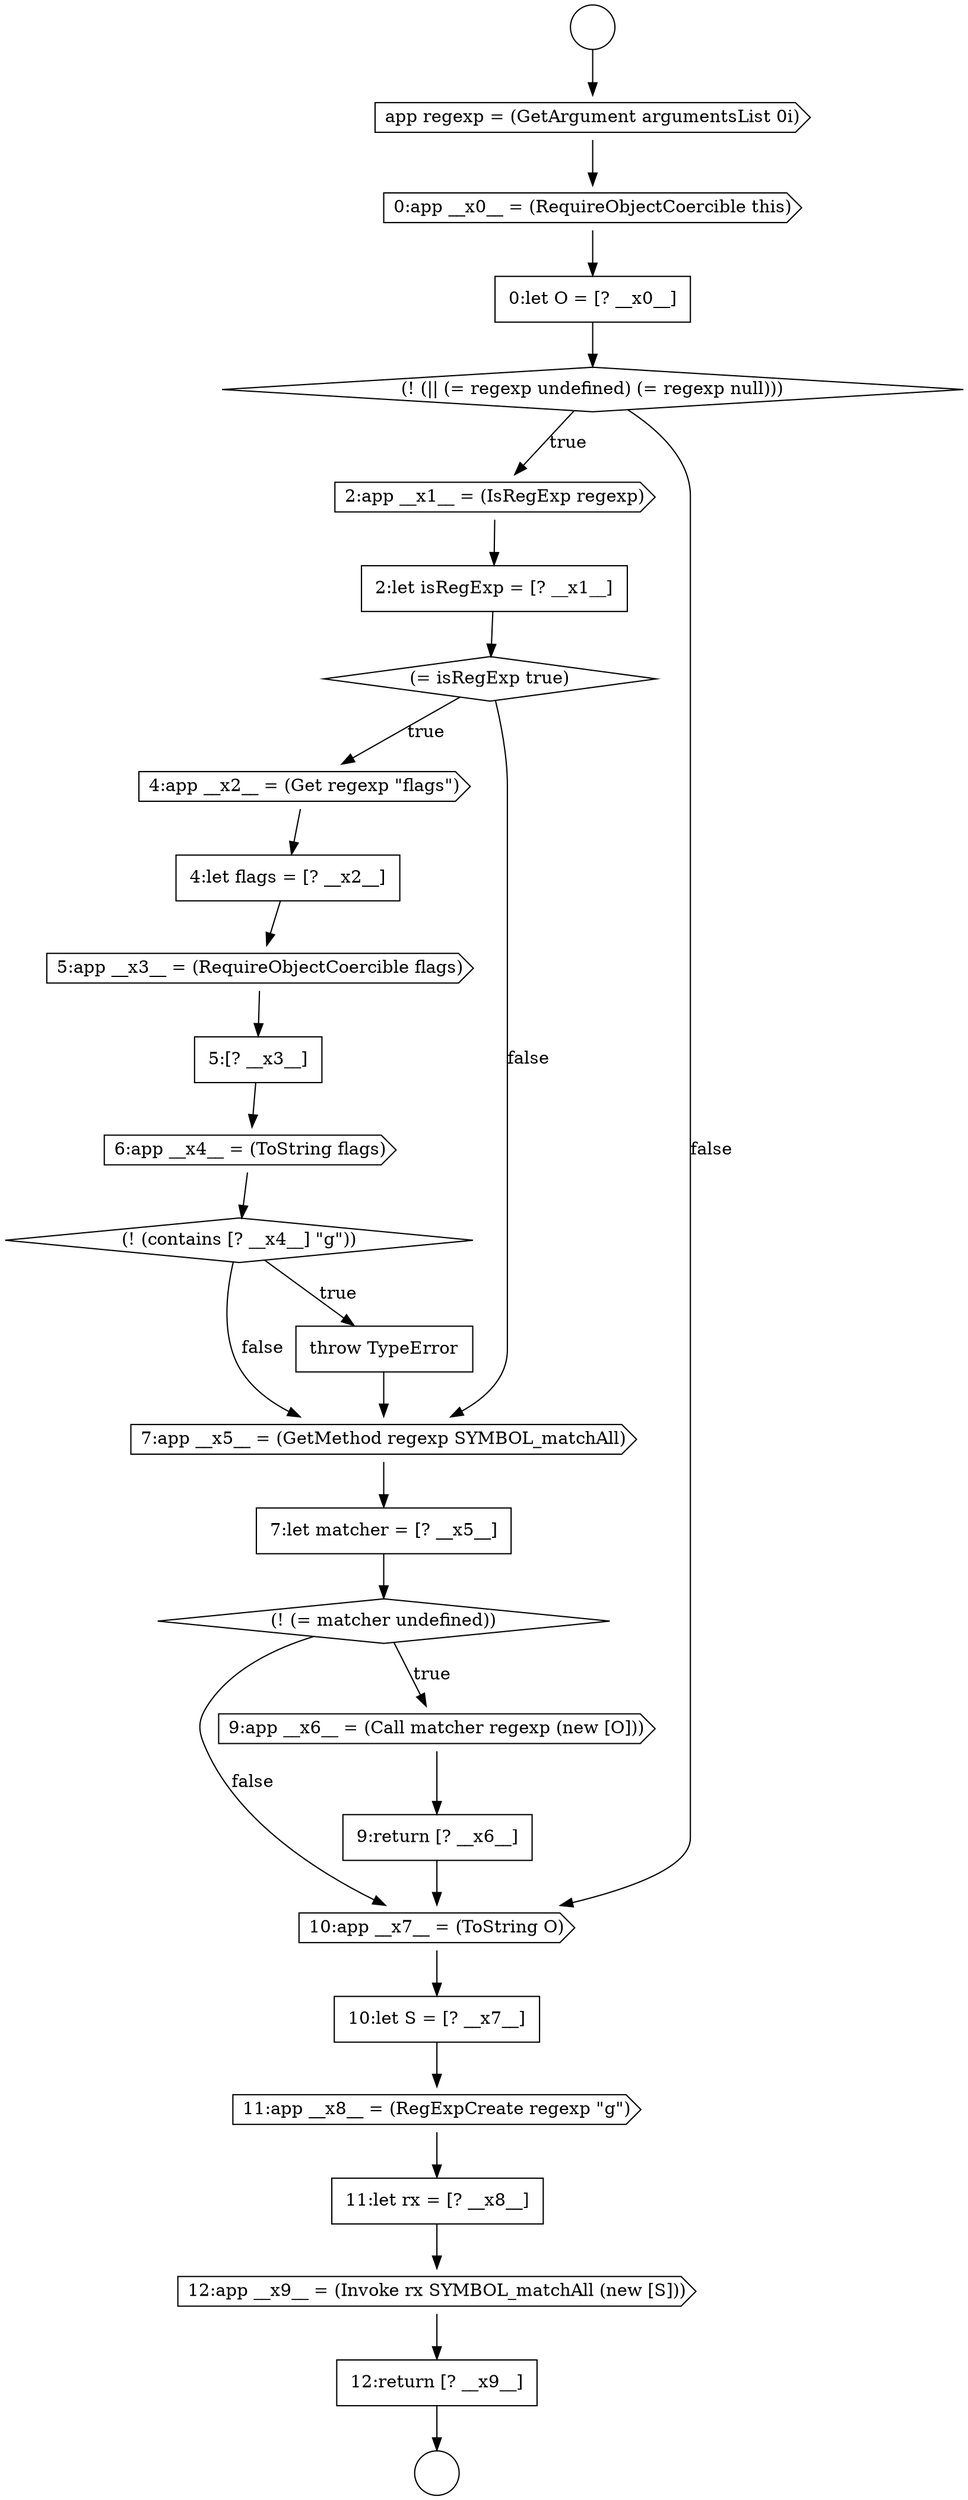 digraph {
  node0 [shape=circle label=" " color="black" fillcolor="white" style=filled]
  node5 [shape=diamond, label=<<font color="black">(! (|| (= regexp undefined) (= regexp null)))</font>> color="black" fillcolor="white" style=filled]
  node10 [shape=none, margin=0, label=<<font color="black">
    <table border="0" cellborder="1" cellspacing="0" cellpadding="10">
      <tr><td align="left">4:let flags = [? __x2__]</td></tr>
    </table>
  </font>> color="black" fillcolor="white" style=filled]
  node14 [shape=diamond, label=<<font color="black">(! (contains [? __x4__] &quot;g&quot;))</font>> color="black" fillcolor="white" style=filled]
  node20 [shape=none, margin=0, label=<<font color="black">
    <table border="0" cellborder="1" cellspacing="0" cellpadding="10">
      <tr><td align="left">9:return [? __x6__]</td></tr>
    </table>
  </font>> color="black" fillcolor="white" style=filled]
  node1 [shape=circle label=" " color="black" fillcolor="white" style=filled]
  node6 [shape=cds, label=<<font color="black">2:app __x1__ = (IsRegExp regexp)</font>> color="black" fillcolor="white" style=filled]
  node21 [shape=cds, label=<<font color="black">10:app __x7__ = (ToString O)</font>> color="black" fillcolor="white" style=filled]
  node9 [shape=cds, label=<<font color="black">4:app __x2__ = (Get regexp &quot;flags&quot;)</font>> color="black" fillcolor="white" style=filled]
  node13 [shape=cds, label=<<font color="black">6:app __x4__ = (ToString flags)</font>> color="black" fillcolor="white" style=filled]
  node2 [shape=cds, label=<<font color="black">app regexp = (GetArgument argumentsList 0i)</font>> color="black" fillcolor="white" style=filled]
  node17 [shape=none, margin=0, label=<<font color="black">
    <table border="0" cellborder="1" cellspacing="0" cellpadding="10">
      <tr><td align="left">7:let matcher = [? __x5__]</td></tr>
    </table>
  </font>> color="black" fillcolor="white" style=filled]
  node22 [shape=none, margin=0, label=<<font color="black">
    <table border="0" cellborder="1" cellspacing="0" cellpadding="10">
      <tr><td align="left">10:let S = [? __x7__]</td></tr>
    </table>
  </font>> color="black" fillcolor="white" style=filled]
  node12 [shape=none, margin=0, label=<<font color="black">
    <table border="0" cellborder="1" cellspacing="0" cellpadding="10">
      <tr><td align="left">5:[? __x3__]</td></tr>
    </table>
  </font>> color="black" fillcolor="white" style=filled]
  node7 [shape=none, margin=0, label=<<font color="black">
    <table border="0" cellborder="1" cellspacing="0" cellpadding="10">
      <tr><td align="left">2:let isRegExp = [? __x1__]</td></tr>
    </table>
  </font>> color="black" fillcolor="white" style=filled]
  node3 [shape=cds, label=<<font color="black">0:app __x0__ = (RequireObjectCoercible this)</font>> color="black" fillcolor="white" style=filled]
  node18 [shape=diamond, label=<<font color="black">(! (= matcher undefined))</font>> color="black" fillcolor="white" style=filled]
  node16 [shape=cds, label=<<font color="black">7:app __x5__ = (GetMethod regexp SYMBOL_matchAll)</font>> color="black" fillcolor="white" style=filled]
  node11 [shape=cds, label=<<font color="black">5:app __x3__ = (RequireObjectCoercible flags)</font>> color="black" fillcolor="white" style=filled]
  node8 [shape=diamond, label=<<font color="black">(= isRegExp true)</font>> color="black" fillcolor="white" style=filled]
  node19 [shape=cds, label=<<font color="black">9:app __x6__ = (Call matcher regexp (new [O]))</font>> color="black" fillcolor="white" style=filled]
  node4 [shape=none, margin=0, label=<<font color="black">
    <table border="0" cellborder="1" cellspacing="0" cellpadding="10">
      <tr><td align="left">0:let O = [? __x0__]</td></tr>
    </table>
  </font>> color="black" fillcolor="white" style=filled]
  node15 [shape=none, margin=0, label=<<font color="black">
    <table border="0" cellborder="1" cellspacing="0" cellpadding="10">
      <tr><td align="left">throw TypeError</td></tr>
    </table>
  </font>> color="black" fillcolor="white" style=filled]
  node24 [shape=none, margin=0, label=<<font color="black">
    <table border="0" cellborder="1" cellspacing="0" cellpadding="10">
      <tr><td align="left">11:let rx = [? __x8__]</td></tr>
    </table>
  </font>> color="black" fillcolor="white" style=filled]
  node25 [shape=cds, label=<<font color="black">12:app __x9__ = (Invoke rx SYMBOL_matchAll (new [S]))</font>> color="black" fillcolor="white" style=filled]
  node26 [shape=none, margin=0, label=<<font color="black">
    <table border="0" cellborder="1" cellspacing="0" cellpadding="10">
      <tr><td align="left">12:return [? __x9__]</td></tr>
    </table>
  </font>> color="black" fillcolor="white" style=filled]
  node23 [shape=cds, label=<<font color="black">11:app __x8__ = (RegExpCreate regexp &quot;g&quot;)</font>> color="black" fillcolor="white" style=filled]
  node3 -> node4 [ color="black"]
  node7 -> node8 [ color="black"]
  node11 -> node12 [ color="black"]
  node12 -> node13 [ color="black"]
  node0 -> node2 [ color="black"]
  node23 -> node24 [ color="black"]
  node10 -> node11 [ color="black"]
  node4 -> node5 [ color="black"]
  node25 -> node26 [ color="black"]
  node21 -> node22 [ color="black"]
  node16 -> node17 [ color="black"]
  node14 -> node15 [label=<<font color="black">true</font>> color="black"]
  node14 -> node16 [label=<<font color="black">false</font>> color="black"]
  node26 -> node1 [ color="black"]
  node5 -> node6 [label=<<font color="black">true</font>> color="black"]
  node5 -> node21 [label=<<font color="black">false</font>> color="black"]
  node2 -> node3 [ color="black"]
  node15 -> node16 [ color="black"]
  node19 -> node20 [ color="black"]
  node13 -> node14 [ color="black"]
  node22 -> node23 [ color="black"]
  node6 -> node7 [ color="black"]
  node8 -> node9 [label=<<font color="black">true</font>> color="black"]
  node8 -> node16 [label=<<font color="black">false</font>> color="black"]
  node9 -> node10 [ color="black"]
  node20 -> node21 [ color="black"]
  node24 -> node25 [ color="black"]
  node18 -> node19 [label=<<font color="black">true</font>> color="black"]
  node18 -> node21 [label=<<font color="black">false</font>> color="black"]
  node17 -> node18 [ color="black"]
}
